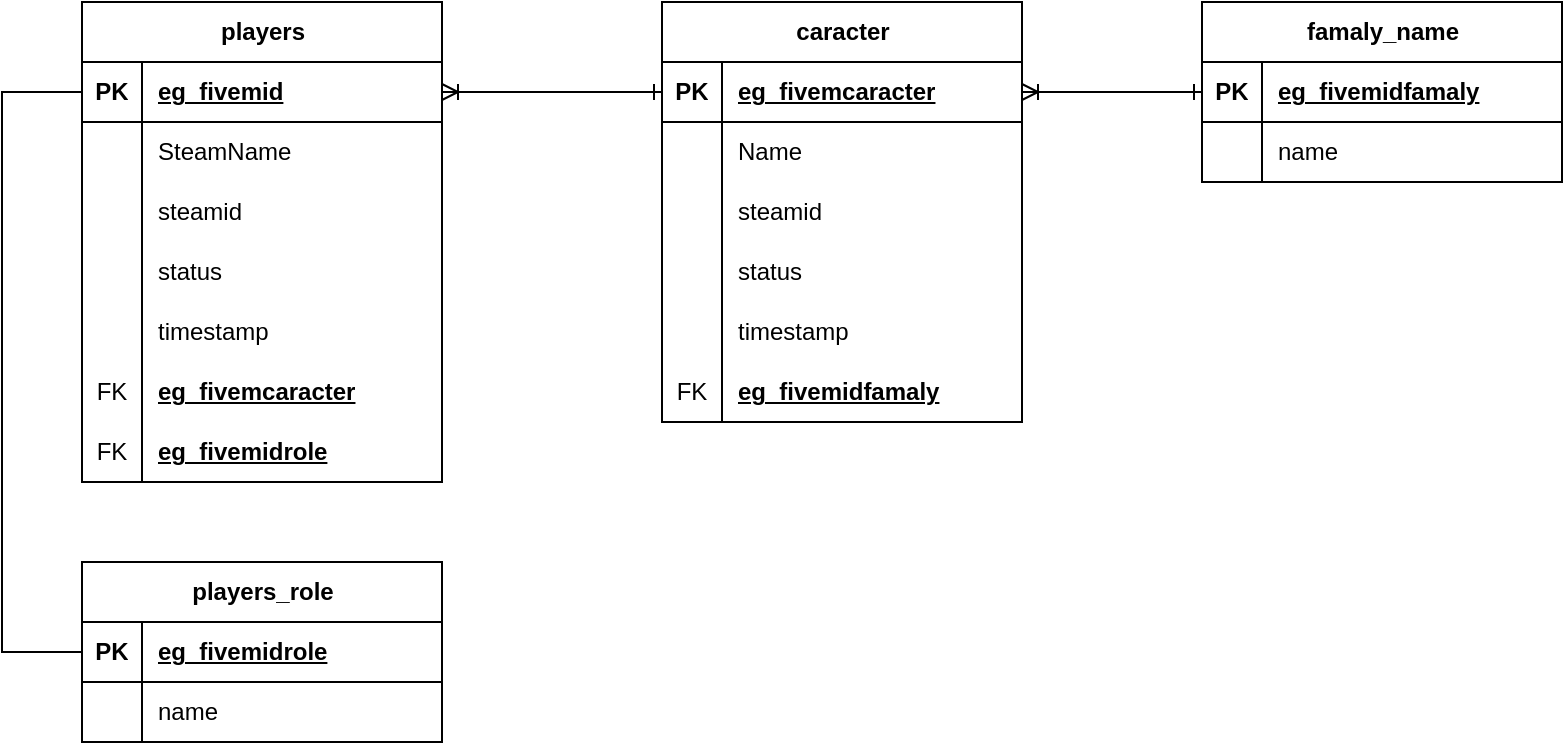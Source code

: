 <mxfile version="24.7.17">
  <diagram name="Página-1" id="-IUy5P6V77OmT6nTi70y">
    <mxGraphModel dx="1191" dy="1136" grid="1" gridSize="10" guides="1" tooltips="1" connect="1" arrows="1" fold="1" page="1" pageScale="1" pageWidth="827" pageHeight="1169" math="0" shadow="0">
      <root>
        <mxCell id="0" />
        <mxCell id="1" parent="0" />
        <mxCell id="n-eG3xfG1cg4kfCg1bUa-1" value="players" style="shape=table;startSize=30;container=1;collapsible=1;childLayout=tableLayout;fixedRows=1;rowLines=0;fontStyle=1;align=center;resizeLast=1;html=1;" vertex="1" parent="1">
          <mxGeometry x="70" y="70" width="180" height="240" as="geometry" />
        </mxCell>
        <mxCell id="n-eG3xfG1cg4kfCg1bUa-2" value="" style="shape=tableRow;horizontal=0;startSize=0;swimlaneHead=0;swimlaneBody=0;fillColor=none;collapsible=0;dropTarget=0;points=[[0,0.5],[1,0.5]];portConstraint=eastwest;top=0;left=0;right=0;bottom=1;" vertex="1" parent="n-eG3xfG1cg4kfCg1bUa-1">
          <mxGeometry y="30" width="180" height="30" as="geometry" />
        </mxCell>
        <mxCell id="n-eG3xfG1cg4kfCg1bUa-3" value="PK" style="shape=partialRectangle;connectable=0;fillColor=none;top=0;left=0;bottom=0;right=0;fontStyle=1;overflow=hidden;whiteSpace=wrap;html=1;" vertex="1" parent="n-eG3xfG1cg4kfCg1bUa-2">
          <mxGeometry width="30" height="30" as="geometry">
            <mxRectangle width="30" height="30" as="alternateBounds" />
          </mxGeometry>
        </mxCell>
        <mxCell id="n-eG3xfG1cg4kfCg1bUa-4" value="eg_fivemid" style="shape=partialRectangle;connectable=0;fillColor=none;top=0;left=0;bottom=0;right=0;align=left;spacingLeft=6;fontStyle=5;overflow=hidden;whiteSpace=wrap;html=1;" vertex="1" parent="n-eG3xfG1cg4kfCg1bUa-2">
          <mxGeometry x="30" width="150" height="30" as="geometry">
            <mxRectangle width="150" height="30" as="alternateBounds" />
          </mxGeometry>
        </mxCell>
        <mxCell id="n-eG3xfG1cg4kfCg1bUa-5" value="" style="shape=tableRow;horizontal=0;startSize=0;swimlaneHead=0;swimlaneBody=0;fillColor=none;collapsible=0;dropTarget=0;points=[[0,0.5],[1,0.5]];portConstraint=eastwest;top=0;left=0;right=0;bottom=0;" vertex="1" parent="n-eG3xfG1cg4kfCg1bUa-1">
          <mxGeometry y="60" width="180" height="30" as="geometry" />
        </mxCell>
        <mxCell id="n-eG3xfG1cg4kfCg1bUa-6" value="" style="shape=partialRectangle;connectable=0;fillColor=none;top=0;left=0;bottom=0;right=0;editable=1;overflow=hidden;whiteSpace=wrap;html=1;" vertex="1" parent="n-eG3xfG1cg4kfCg1bUa-5">
          <mxGeometry width="30" height="30" as="geometry">
            <mxRectangle width="30" height="30" as="alternateBounds" />
          </mxGeometry>
        </mxCell>
        <mxCell id="n-eG3xfG1cg4kfCg1bUa-7" value="SteamName" style="shape=partialRectangle;connectable=0;fillColor=none;top=0;left=0;bottom=0;right=0;align=left;spacingLeft=6;overflow=hidden;whiteSpace=wrap;html=1;" vertex="1" parent="n-eG3xfG1cg4kfCg1bUa-5">
          <mxGeometry x="30" width="150" height="30" as="geometry">
            <mxRectangle width="150" height="30" as="alternateBounds" />
          </mxGeometry>
        </mxCell>
        <mxCell id="n-eG3xfG1cg4kfCg1bUa-8" value="" style="shape=tableRow;horizontal=0;startSize=0;swimlaneHead=0;swimlaneBody=0;fillColor=none;collapsible=0;dropTarget=0;points=[[0,0.5],[1,0.5]];portConstraint=eastwest;top=0;left=0;right=0;bottom=0;" vertex="1" parent="n-eG3xfG1cg4kfCg1bUa-1">
          <mxGeometry y="90" width="180" height="30" as="geometry" />
        </mxCell>
        <mxCell id="n-eG3xfG1cg4kfCg1bUa-9" value="" style="shape=partialRectangle;connectable=0;fillColor=none;top=0;left=0;bottom=0;right=0;editable=1;overflow=hidden;whiteSpace=wrap;html=1;" vertex="1" parent="n-eG3xfG1cg4kfCg1bUa-8">
          <mxGeometry width="30" height="30" as="geometry">
            <mxRectangle width="30" height="30" as="alternateBounds" />
          </mxGeometry>
        </mxCell>
        <mxCell id="n-eG3xfG1cg4kfCg1bUa-10" value="steamid" style="shape=partialRectangle;connectable=0;fillColor=none;top=0;left=0;bottom=0;right=0;align=left;spacingLeft=6;overflow=hidden;whiteSpace=wrap;html=1;" vertex="1" parent="n-eG3xfG1cg4kfCg1bUa-8">
          <mxGeometry x="30" width="150" height="30" as="geometry">
            <mxRectangle width="150" height="30" as="alternateBounds" />
          </mxGeometry>
        </mxCell>
        <mxCell id="n-eG3xfG1cg4kfCg1bUa-11" value="" style="shape=tableRow;horizontal=0;startSize=0;swimlaneHead=0;swimlaneBody=0;fillColor=none;collapsible=0;dropTarget=0;points=[[0,0.5],[1,0.5]];portConstraint=eastwest;top=0;left=0;right=0;bottom=0;" vertex="1" parent="n-eG3xfG1cg4kfCg1bUa-1">
          <mxGeometry y="120" width="180" height="30" as="geometry" />
        </mxCell>
        <mxCell id="n-eG3xfG1cg4kfCg1bUa-12" value="" style="shape=partialRectangle;connectable=0;fillColor=none;top=0;left=0;bottom=0;right=0;editable=1;overflow=hidden;whiteSpace=wrap;html=1;" vertex="1" parent="n-eG3xfG1cg4kfCg1bUa-11">
          <mxGeometry width="30" height="30" as="geometry">
            <mxRectangle width="30" height="30" as="alternateBounds" />
          </mxGeometry>
        </mxCell>
        <mxCell id="n-eG3xfG1cg4kfCg1bUa-13" value="status" style="shape=partialRectangle;connectable=0;fillColor=none;top=0;left=0;bottom=0;right=0;align=left;spacingLeft=6;overflow=hidden;whiteSpace=wrap;html=1;" vertex="1" parent="n-eG3xfG1cg4kfCg1bUa-11">
          <mxGeometry x="30" width="150" height="30" as="geometry">
            <mxRectangle width="150" height="30" as="alternateBounds" />
          </mxGeometry>
        </mxCell>
        <mxCell id="n-eG3xfG1cg4kfCg1bUa-14" value="" style="shape=tableRow;horizontal=0;startSize=0;swimlaneHead=0;swimlaneBody=0;fillColor=none;collapsible=0;dropTarget=0;points=[[0,0.5],[1,0.5]];portConstraint=eastwest;top=0;left=0;right=0;bottom=0;" vertex="1" parent="n-eG3xfG1cg4kfCg1bUa-1">
          <mxGeometry y="150" width="180" height="30" as="geometry" />
        </mxCell>
        <mxCell id="n-eG3xfG1cg4kfCg1bUa-15" value="" style="shape=partialRectangle;connectable=0;fillColor=none;top=0;left=0;bottom=0;right=0;editable=1;overflow=hidden;whiteSpace=wrap;html=1;" vertex="1" parent="n-eG3xfG1cg4kfCg1bUa-14">
          <mxGeometry width="30" height="30" as="geometry">
            <mxRectangle width="30" height="30" as="alternateBounds" />
          </mxGeometry>
        </mxCell>
        <mxCell id="n-eG3xfG1cg4kfCg1bUa-16" value="timestamp" style="shape=partialRectangle;connectable=0;fillColor=none;top=0;left=0;bottom=0;right=0;align=left;spacingLeft=6;overflow=hidden;whiteSpace=wrap;html=1;" vertex="1" parent="n-eG3xfG1cg4kfCg1bUa-14">
          <mxGeometry x="30" width="150" height="30" as="geometry">
            <mxRectangle width="150" height="30" as="alternateBounds" />
          </mxGeometry>
        </mxCell>
        <mxCell id="n-eG3xfG1cg4kfCg1bUa-54" value="" style="shape=tableRow;horizontal=0;startSize=0;swimlaneHead=0;swimlaneBody=0;fillColor=none;collapsible=0;dropTarget=0;points=[[0,0.5],[1,0.5]];portConstraint=eastwest;top=0;left=0;right=0;bottom=0;" vertex="1" parent="n-eG3xfG1cg4kfCg1bUa-1">
          <mxGeometry y="180" width="180" height="30" as="geometry" />
        </mxCell>
        <mxCell id="n-eG3xfG1cg4kfCg1bUa-55" value="FK" style="shape=partialRectangle;connectable=0;fillColor=none;top=0;left=0;bottom=0;right=0;editable=1;overflow=hidden;whiteSpace=wrap;html=1;" vertex="1" parent="n-eG3xfG1cg4kfCg1bUa-54">
          <mxGeometry width="30" height="30" as="geometry">
            <mxRectangle width="30" height="30" as="alternateBounds" />
          </mxGeometry>
        </mxCell>
        <mxCell id="n-eG3xfG1cg4kfCg1bUa-56" value="&lt;span style=&quot;font-weight: 700; text-decoration-line: underline;&quot;&gt;eg_fivemcaracter&lt;/span&gt;" style="shape=partialRectangle;connectable=0;fillColor=none;top=0;left=0;bottom=0;right=0;align=left;spacingLeft=6;overflow=hidden;whiteSpace=wrap;html=1;" vertex="1" parent="n-eG3xfG1cg4kfCg1bUa-54">
          <mxGeometry x="30" width="150" height="30" as="geometry">
            <mxRectangle width="150" height="30" as="alternateBounds" />
          </mxGeometry>
        </mxCell>
        <mxCell id="n-eG3xfG1cg4kfCg1bUa-65" value="" style="shape=tableRow;horizontal=0;startSize=0;swimlaneHead=0;swimlaneBody=0;fillColor=none;collapsible=0;dropTarget=0;points=[[0,0.5],[1,0.5]];portConstraint=eastwest;top=0;left=0;right=0;bottom=0;" vertex="1" parent="n-eG3xfG1cg4kfCg1bUa-1">
          <mxGeometry y="210" width="180" height="30" as="geometry" />
        </mxCell>
        <mxCell id="n-eG3xfG1cg4kfCg1bUa-66" value="FK" style="shape=partialRectangle;connectable=0;fillColor=none;top=0;left=0;bottom=0;right=0;editable=1;overflow=hidden;whiteSpace=wrap;html=1;" vertex="1" parent="n-eG3xfG1cg4kfCg1bUa-65">
          <mxGeometry width="30" height="30" as="geometry">
            <mxRectangle width="30" height="30" as="alternateBounds" />
          </mxGeometry>
        </mxCell>
        <mxCell id="n-eG3xfG1cg4kfCg1bUa-67" value="&lt;span style=&quot;font-weight: 700; text-decoration-line: underline;&quot;&gt;eg_fivemidrole&lt;/span&gt;" style="shape=partialRectangle;connectable=0;fillColor=none;top=0;left=0;bottom=0;right=0;align=left;spacingLeft=6;overflow=hidden;whiteSpace=wrap;html=1;" vertex="1" parent="n-eG3xfG1cg4kfCg1bUa-65">
          <mxGeometry x="30" width="150" height="30" as="geometry">
            <mxRectangle width="150" height="30" as="alternateBounds" />
          </mxGeometry>
        </mxCell>
        <mxCell id="n-eG3xfG1cg4kfCg1bUa-17" value="caracter" style="shape=table;startSize=30;container=1;collapsible=1;childLayout=tableLayout;fixedRows=1;rowLines=0;fontStyle=1;align=center;resizeLast=1;html=1;" vertex="1" parent="1">
          <mxGeometry x="360" y="70" width="180" height="210" as="geometry" />
        </mxCell>
        <mxCell id="n-eG3xfG1cg4kfCg1bUa-18" value="" style="shape=tableRow;horizontal=0;startSize=0;swimlaneHead=0;swimlaneBody=0;fillColor=none;collapsible=0;dropTarget=0;points=[[0,0.5],[1,0.5]];portConstraint=eastwest;top=0;left=0;right=0;bottom=1;" vertex="1" parent="n-eG3xfG1cg4kfCg1bUa-17">
          <mxGeometry y="30" width="180" height="30" as="geometry" />
        </mxCell>
        <mxCell id="n-eG3xfG1cg4kfCg1bUa-19" value="PK" style="shape=partialRectangle;connectable=0;fillColor=none;top=0;left=0;bottom=0;right=0;fontStyle=1;overflow=hidden;whiteSpace=wrap;html=1;" vertex="1" parent="n-eG3xfG1cg4kfCg1bUa-18">
          <mxGeometry width="30" height="30" as="geometry">
            <mxRectangle width="30" height="30" as="alternateBounds" />
          </mxGeometry>
        </mxCell>
        <mxCell id="n-eG3xfG1cg4kfCg1bUa-20" value="eg_fivemcaracter" style="shape=partialRectangle;connectable=0;fillColor=none;top=0;left=0;bottom=0;right=0;align=left;spacingLeft=6;fontStyle=5;overflow=hidden;whiteSpace=wrap;html=1;" vertex="1" parent="n-eG3xfG1cg4kfCg1bUa-18">
          <mxGeometry x="30" width="150" height="30" as="geometry">
            <mxRectangle width="150" height="30" as="alternateBounds" />
          </mxGeometry>
        </mxCell>
        <mxCell id="n-eG3xfG1cg4kfCg1bUa-21" value="" style="shape=tableRow;horizontal=0;startSize=0;swimlaneHead=0;swimlaneBody=0;fillColor=none;collapsible=0;dropTarget=0;points=[[0,0.5],[1,0.5]];portConstraint=eastwest;top=0;left=0;right=0;bottom=0;" vertex="1" parent="n-eG3xfG1cg4kfCg1bUa-17">
          <mxGeometry y="60" width="180" height="30" as="geometry" />
        </mxCell>
        <mxCell id="n-eG3xfG1cg4kfCg1bUa-22" value="" style="shape=partialRectangle;connectable=0;fillColor=none;top=0;left=0;bottom=0;right=0;editable=1;overflow=hidden;whiteSpace=wrap;html=1;" vertex="1" parent="n-eG3xfG1cg4kfCg1bUa-21">
          <mxGeometry width="30" height="30" as="geometry">
            <mxRectangle width="30" height="30" as="alternateBounds" />
          </mxGeometry>
        </mxCell>
        <mxCell id="n-eG3xfG1cg4kfCg1bUa-23" value="Name" style="shape=partialRectangle;connectable=0;fillColor=none;top=0;left=0;bottom=0;right=0;align=left;spacingLeft=6;overflow=hidden;whiteSpace=wrap;html=1;" vertex="1" parent="n-eG3xfG1cg4kfCg1bUa-21">
          <mxGeometry x="30" width="150" height="30" as="geometry">
            <mxRectangle width="150" height="30" as="alternateBounds" />
          </mxGeometry>
        </mxCell>
        <mxCell id="n-eG3xfG1cg4kfCg1bUa-24" value="" style="shape=tableRow;horizontal=0;startSize=0;swimlaneHead=0;swimlaneBody=0;fillColor=none;collapsible=0;dropTarget=0;points=[[0,0.5],[1,0.5]];portConstraint=eastwest;top=0;left=0;right=0;bottom=0;" vertex="1" parent="n-eG3xfG1cg4kfCg1bUa-17">
          <mxGeometry y="90" width="180" height="30" as="geometry" />
        </mxCell>
        <mxCell id="n-eG3xfG1cg4kfCg1bUa-25" value="" style="shape=partialRectangle;connectable=0;fillColor=none;top=0;left=0;bottom=0;right=0;editable=1;overflow=hidden;whiteSpace=wrap;html=1;" vertex="1" parent="n-eG3xfG1cg4kfCg1bUa-24">
          <mxGeometry width="30" height="30" as="geometry">
            <mxRectangle width="30" height="30" as="alternateBounds" />
          </mxGeometry>
        </mxCell>
        <mxCell id="n-eG3xfG1cg4kfCg1bUa-26" value="steamid" style="shape=partialRectangle;connectable=0;fillColor=none;top=0;left=0;bottom=0;right=0;align=left;spacingLeft=6;overflow=hidden;whiteSpace=wrap;html=1;" vertex="1" parent="n-eG3xfG1cg4kfCg1bUa-24">
          <mxGeometry x="30" width="150" height="30" as="geometry">
            <mxRectangle width="150" height="30" as="alternateBounds" />
          </mxGeometry>
        </mxCell>
        <mxCell id="n-eG3xfG1cg4kfCg1bUa-27" value="" style="shape=tableRow;horizontal=0;startSize=0;swimlaneHead=0;swimlaneBody=0;fillColor=none;collapsible=0;dropTarget=0;points=[[0,0.5],[1,0.5]];portConstraint=eastwest;top=0;left=0;right=0;bottom=0;" vertex="1" parent="n-eG3xfG1cg4kfCg1bUa-17">
          <mxGeometry y="120" width="180" height="30" as="geometry" />
        </mxCell>
        <mxCell id="n-eG3xfG1cg4kfCg1bUa-28" value="" style="shape=partialRectangle;connectable=0;fillColor=none;top=0;left=0;bottom=0;right=0;editable=1;overflow=hidden;whiteSpace=wrap;html=1;" vertex="1" parent="n-eG3xfG1cg4kfCg1bUa-27">
          <mxGeometry width="30" height="30" as="geometry">
            <mxRectangle width="30" height="30" as="alternateBounds" />
          </mxGeometry>
        </mxCell>
        <mxCell id="n-eG3xfG1cg4kfCg1bUa-29" value="status" style="shape=partialRectangle;connectable=0;fillColor=none;top=0;left=0;bottom=0;right=0;align=left;spacingLeft=6;overflow=hidden;whiteSpace=wrap;html=1;" vertex="1" parent="n-eG3xfG1cg4kfCg1bUa-27">
          <mxGeometry x="30" width="150" height="30" as="geometry">
            <mxRectangle width="150" height="30" as="alternateBounds" />
          </mxGeometry>
        </mxCell>
        <mxCell id="n-eG3xfG1cg4kfCg1bUa-30" value="" style="shape=tableRow;horizontal=0;startSize=0;swimlaneHead=0;swimlaneBody=0;fillColor=none;collapsible=0;dropTarget=0;points=[[0,0.5],[1,0.5]];portConstraint=eastwest;top=0;left=0;right=0;bottom=0;" vertex="1" parent="n-eG3xfG1cg4kfCg1bUa-17">
          <mxGeometry y="150" width="180" height="30" as="geometry" />
        </mxCell>
        <mxCell id="n-eG3xfG1cg4kfCg1bUa-31" value="" style="shape=partialRectangle;connectable=0;fillColor=none;top=0;left=0;bottom=0;right=0;editable=1;overflow=hidden;whiteSpace=wrap;html=1;" vertex="1" parent="n-eG3xfG1cg4kfCg1bUa-30">
          <mxGeometry width="30" height="30" as="geometry">
            <mxRectangle width="30" height="30" as="alternateBounds" />
          </mxGeometry>
        </mxCell>
        <mxCell id="n-eG3xfG1cg4kfCg1bUa-32" value="timestamp" style="shape=partialRectangle;connectable=0;fillColor=none;top=0;left=0;bottom=0;right=0;align=left;spacingLeft=6;overflow=hidden;whiteSpace=wrap;html=1;" vertex="1" parent="n-eG3xfG1cg4kfCg1bUa-30">
          <mxGeometry x="30" width="150" height="30" as="geometry">
            <mxRectangle width="150" height="30" as="alternateBounds" />
          </mxGeometry>
        </mxCell>
        <mxCell id="n-eG3xfG1cg4kfCg1bUa-50" value="" style="shape=tableRow;horizontal=0;startSize=0;swimlaneHead=0;swimlaneBody=0;fillColor=none;collapsible=0;dropTarget=0;points=[[0,0.5],[1,0.5]];portConstraint=eastwest;top=0;left=0;right=0;bottom=0;" vertex="1" parent="n-eG3xfG1cg4kfCg1bUa-17">
          <mxGeometry y="180" width="180" height="30" as="geometry" />
        </mxCell>
        <mxCell id="n-eG3xfG1cg4kfCg1bUa-51" value="FK" style="shape=partialRectangle;connectable=0;fillColor=none;top=0;left=0;bottom=0;right=0;editable=1;overflow=hidden;whiteSpace=wrap;html=1;" vertex="1" parent="n-eG3xfG1cg4kfCg1bUa-50">
          <mxGeometry width="30" height="30" as="geometry">
            <mxRectangle width="30" height="30" as="alternateBounds" />
          </mxGeometry>
        </mxCell>
        <mxCell id="n-eG3xfG1cg4kfCg1bUa-52" value="&lt;span style=&quot;font-weight: 700; text-decoration-line: underline;&quot;&gt;eg_fivemidfamaly&lt;/span&gt;" style="shape=partialRectangle;connectable=0;fillColor=none;top=0;left=0;bottom=0;right=0;align=left;spacingLeft=6;overflow=hidden;whiteSpace=wrap;html=1;" vertex="1" parent="n-eG3xfG1cg4kfCg1bUa-50">
          <mxGeometry x="30" width="150" height="30" as="geometry">
            <mxRectangle width="150" height="30" as="alternateBounds" />
          </mxGeometry>
        </mxCell>
        <mxCell id="n-eG3xfG1cg4kfCg1bUa-33" value="famaly_name" style="shape=table;startSize=30;container=1;collapsible=1;childLayout=tableLayout;fixedRows=1;rowLines=0;fontStyle=1;align=center;resizeLast=1;html=1;" vertex="1" parent="1">
          <mxGeometry x="630" y="70" width="180" height="90" as="geometry" />
        </mxCell>
        <mxCell id="n-eG3xfG1cg4kfCg1bUa-34" value="" style="shape=tableRow;horizontal=0;startSize=0;swimlaneHead=0;swimlaneBody=0;fillColor=none;collapsible=0;dropTarget=0;points=[[0,0.5],[1,0.5]];portConstraint=eastwest;top=0;left=0;right=0;bottom=1;" vertex="1" parent="n-eG3xfG1cg4kfCg1bUa-33">
          <mxGeometry y="30" width="180" height="30" as="geometry" />
        </mxCell>
        <mxCell id="n-eG3xfG1cg4kfCg1bUa-35" value="PK" style="shape=partialRectangle;connectable=0;fillColor=none;top=0;left=0;bottom=0;right=0;fontStyle=1;overflow=hidden;whiteSpace=wrap;html=1;" vertex="1" parent="n-eG3xfG1cg4kfCg1bUa-34">
          <mxGeometry width="30" height="30" as="geometry">
            <mxRectangle width="30" height="30" as="alternateBounds" />
          </mxGeometry>
        </mxCell>
        <mxCell id="n-eG3xfG1cg4kfCg1bUa-36" value="eg_fivemidfamaly" style="shape=partialRectangle;connectable=0;fillColor=none;top=0;left=0;bottom=0;right=0;align=left;spacingLeft=6;fontStyle=5;overflow=hidden;whiteSpace=wrap;html=1;" vertex="1" parent="n-eG3xfG1cg4kfCg1bUa-34">
          <mxGeometry x="30" width="150" height="30" as="geometry">
            <mxRectangle width="150" height="30" as="alternateBounds" />
          </mxGeometry>
        </mxCell>
        <mxCell id="n-eG3xfG1cg4kfCg1bUa-37" value="" style="shape=tableRow;horizontal=0;startSize=0;swimlaneHead=0;swimlaneBody=0;fillColor=none;collapsible=0;dropTarget=0;points=[[0,0.5],[1,0.5]];portConstraint=eastwest;top=0;left=0;right=0;bottom=0;" vertex="1" parent="n-eG3xfG1cg4kfCg1bUa-33">
          <mxGeometry y="60" width="180" height="30" as="geometry" />
        </mxCell>
        <mxCell id="n-eG3xfG1cg4kfCg1bUa-38" value="" style="shape=partialRectangle;connectable=0;fillColor=none;top=0;left=0;bottom=0;right=0;editable=1;overflow=hidden;whiteSpace=wrap;html=1;" vertex="1" parent="n-eG3xfG1cg4kfCg1bUa-37">
          <mxGeometry width="30" height="30" as="geometry">
            <mxRectangle width="30" height="30" as="alternateBounds" />
          </mxGeometry>
        </mxCell>
        <mxCell id="n-eG3xfG1cg4kfCg1bUa-39" value="name" style="shape=partialRectangle;connectable=0;fillColor=none;top=0;left=0;bottom=0;right=0;align=left;spacingLeft=6;overflow=hidden;whiteSpace=wrap;html=1;" vertex="1" parent="n-eG3xfG1cg4kfCg1bUa-37">
          <mxGeometry x="30" width="150" height="30" as="geometry">
            <mxRectangle width="150" height="30" as="alternateBounds" />
          </mxGeometry>
        </mxCell>
        <mxCell id="n-eG3xfG1cg4kfCg1bUa-49" value="" style="endArrow=ERone;html=1;rounded=0;entryX=0;entryY=0.5;entryDx=0;entryDy=0;exitX=1;exitY=0.5;exitDx=0;exitDy=0;startArrow=ERoneToMany;startFill=0;endFill=0;" edge="1" parent="1" source="n-eG3xfG1cg4kfCg1bUa-18" target="n-eG3xfG1cg4kfCg1bUa-33">
          <mxGeometry width="50" height="50" relative="1" as="geometry">
            <mxPoint x="580" y="380" as="sourcePoint" />
            <mxPoint x="630" y="330" as="targetPoint" />
          </mxGeometry>
        </mxCell>
        <mxCell id="n-eG3xfG1cg4kfCg1bUa-53" value="" style="endArrow=ERone;html=1;rounded=0;entryX=0;entryY=0.5;entryDx=0;entryDy=0;exitX=1;exitY=0.5;exitDx=0;exitDy=0;startArrow=ERoneToMany;startFill=0;endFill=0;" edge="1" parent="1" source="n-eG3xfG1cg4kfCg1bUa-2" target="n-eG3xfG1cg4kfCg1bUa-18">
          <mxGeometry width="50" height="50" relative="1" as="geometry">
            <mxPoint x="200" y="440" as="sourcePoint" />
            <mxPoint x="250" y="390" as="targetPoint" />
          </mxGeometry>
        </mxCell>
        <mxCell id="n-eG3xfG1cg4kfCg1bUa-57" value="players_role" style="shape=table;startSize=30;container=1;collapsible=1;childLayout=tableLayout;fixedRows=1;rowLines=0;fontStyle=1;align=center;resizeLast=1;html=1;" vertex="1" parent="1">
          <mxGeometry x="70" y="350" width="180" height="90" as="geometry" />
        </mxCell>
        <mxCell id="n-eG3xfG1cg4kfCg1bUa-58" value="" style="shape=tableRow;horizontal=0;startSize=0;swimlaneHead=0;swimlaneBody=0;fillColor=none;collapsible=0;dropTarget=0;points=[[0,0.5],[1,0.5]];portConstraint=eastwest;top=0;left=0;right=0;bottom=1;" vertex="1" parent="n-eG3xfG1cg4kfCg1bUa-57">
          <mxGeometry y="30" width="180" height="30" as="geometry" />
        </mxCell>
        <mxCell id="n-eG3xfG1cg4kfCg1bUa-59" value="PK" style="shape=partialRectangle;connectable=0;fillColor=none;top=0;left=0;bottom=0;right=0;fontStyle=1;overflow=hidden;whiteSpace=wrap;html=1;" vertex="1" parent="n-eG3xfG1cg4kfCg1bUa-58">
          <mxGeometry width="30" height="30" as="geometry">
            <mxRectangle width="30" height="30" as="alternateBounds" />
          </mxGeometry>
        </mxCell>
        <mxCell id="n-eG3xfG1cg4kfCg1bUa-60" value="eg_fivemidrole" style="shape=partialRectangle;connectable=0;fillColor=none;top=0;left=0;bottom=0;right=0;align=left;spacingLeft=6;fontStyle=5;overflow=hidden;whiteSpace=wrap;html=1;" vertex="1" parent="n-eG3xfG1cg4kfCg1bUa-58">
          <mxGeometry x="30" width="150" height="30" as="geometry">
            <mxRectangle width="150" height="30" as="alternateBounds" />
          </mxGeometry>
        </mxCell>
        <mxCell id="n-eG3xfG1cg4kfCg1bUa-61" value="" style="shape=tableRow;horizontal=0;startSize=0;swimlaneHead=0;swimlaneBody=0;fillColor=none;collapsible=0;dropTarget=0;points=[[0,0.5],[1,0.5]];portConstraint=eastwest;top=0;left=0;right=0;bottom=0;" vertex="1" parent="n-eG3xfG1cg4kfCg1bUa-57">
          <mxGeometry y="60" width="180" height="30" as="geometry" />
        </mxCell>
        <mxCell id="n-eG3xfG1cg4kfCg1bUa-62" value="" style="shape=partialRectangle;connectable=0;fillColor=none;top=0;left=0;bottom=0;right=0;editable=1;overflow=hidden;whiteSpace=wrap;html=1;" vertex="1" parent="n-eG3xfG1cg4kfCg1bUa-61">
          <mxGeometry width="30" height="30" as="geometry">
            <mxRectangle width="30" height="30" as="alternateBounds" />
          </mxGeometry>
        </mxCell>
        <mxCell id="n-eG3xfG1cg4kfCg1bUa-63" value="name" style="shape=partialRectangle;connectable=0;fillColor=none;top=0;left=0;bottom=0;right=0;align=left;spacingLeft=6;overflow=hidden;whiteSpace=wrap;html=1;" vertex="1" parent="n-eG3xfG1cg4kfCg1bUa-61">
          <mxGeometry x="30" width="150" height="30" as="geometry">
            <mxRectangle width="150" height="30" as="alternateBounds" />
          </mxGeometry>
        </mxCell>
        <mxCell id="n-eG3xfG1cg4kfCg1bUa-64" value="" style="endArrow=none;html=1;rounded=0;entryX=0;entryY=0.5;entryDx=0;entryDy=0;exitX=0;exitY=0.5;exitDx=0;exitDy=0;" edge="1" parent="1" source="n-eG3xfG1cg4kfCg1bUa-2" target="n-eG3xfG1cg4kfCg1bUa-58">
          <mxGeometry width="50" height="50" relative="1" as="geometry">
            <mxPoint x="30" y="110" as="sourcePoint" />
            <mxPoint x="70" y="330" as="targetPoint" />
            <Array as="points">
              <mxPoint x="30" y="115" />
              <mxPoint x="30" y="395" />
            </Array>
          </mxGeometry>
        </mxCell>
      </root>
    </mxGraphModel>
  </diagram>
</mxfile>
